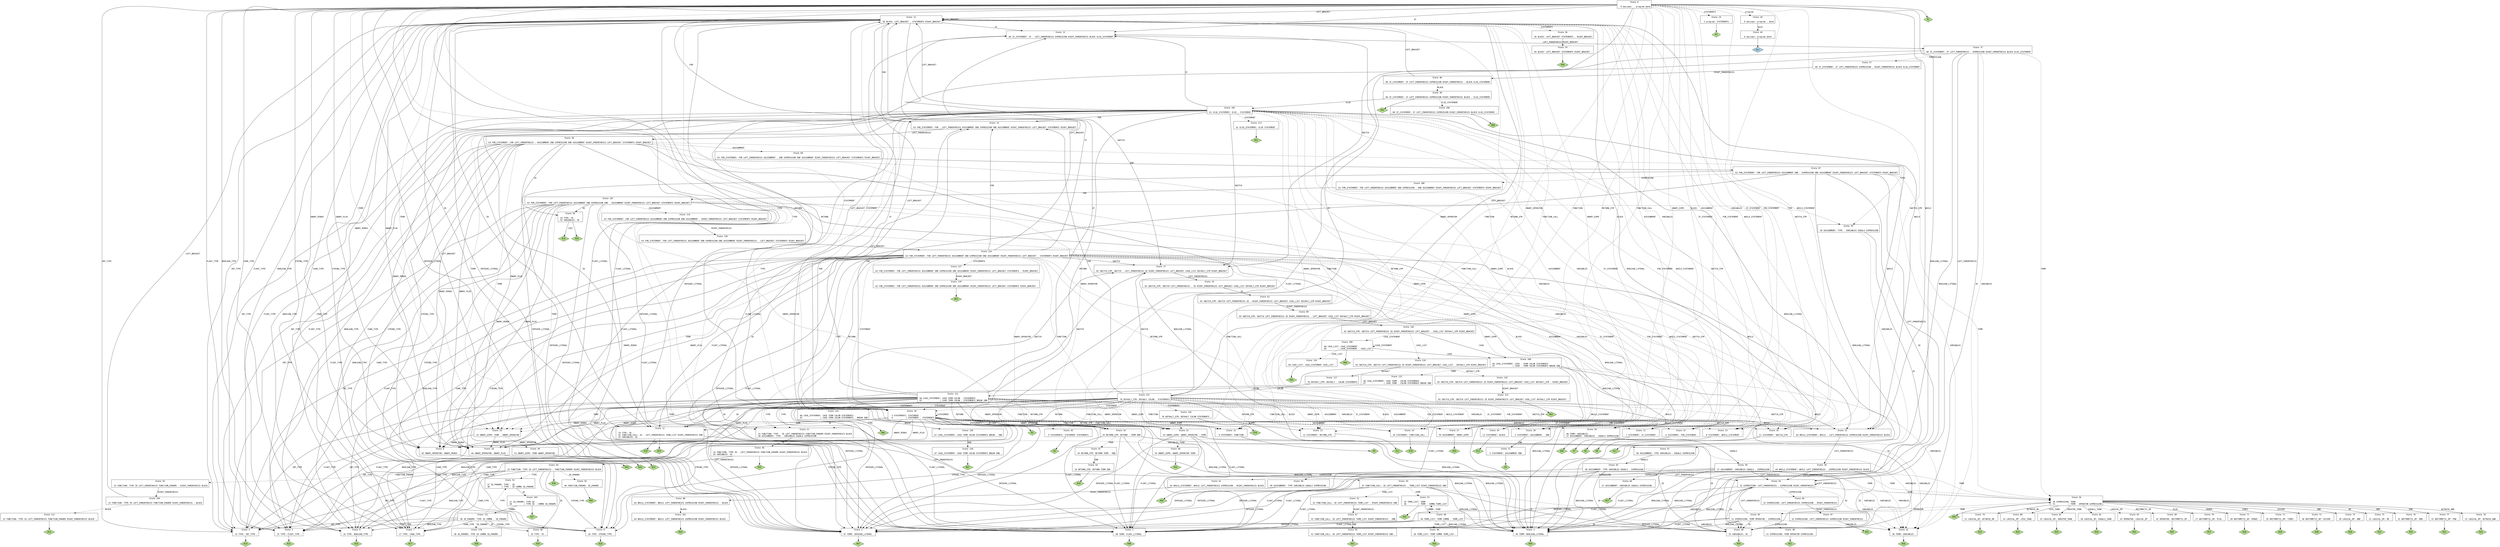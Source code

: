 // Generated by GNU Bison 3.3.2.
// Report bugs to <bug-bison@gnu.org>.
// Home page: <http://www.gnu.org/software/bison/>.

digraph "parser.y"
{
  node [fontname = courier, shape = box, colorscheme = paired6]
  edge [fontname = courier]

  0 [label="State 0\n\l  0 $accept: . program $end\l"]
  0 -> 1 [style=solid label="INTEGER_LITERAL"]
  0 -> 2 [style=solid label="FLOAT_LITERAL"]
  0 -> 3 [style=solid label="BOOLEAN_LITERAL"]
  0 -> 4 [style=solid label="INT_TYPE"]
  0 -> 5 [style=solid label="FLOAT_TYPE"]
  0 -> 6 [style=solid label="BOOLEAN_TYPE"]
  0 -> 7 [style=solid label="CHAR_TYPE"]
  0 -> 8 [style=solid label="STRING_TYPE"]
  0 -> 9 [style=solid label="UNARY_MINUS"]
  0 -> 10 [style=solid label="UNARY_PLUS"]
  0 -> 11 [style=solid label="ID"]
  0 -> 12 [style=solid label="LEFT_BRACKET"]
  0 -> 13 [style=solid label="IF"]
  0 -> 14 [style=solid label="FOR"]
  0 -> 15 [style=solid label="WHILE"]
  0 -> 16 [style=solid label="RETURN"]
  0 -> 17 [style=solid label="SWITCH"]
  0 -> 18 [style=dashed label="program"]
  0 -> 19 [style=dashed label="STATEMENTS"]
  0 -> 20 [style=dashed label="STATEMENT"]
  0 -> 21 [style=dashed label="TYPE"]
  0 -> 22 [style=dashed label="FUNCTION"]
  0 -> 23 [style=dashed label="RETURN_STM"]
  0 -> 24 [style=dashed label="FUNCTION_CALL"]
  0 -> 25 [style=dashed label="UNARY_OPERATOR"]
  0 -> 26 [style=dashed label="TERM"]
  0 -> 27 [style=dashed label="UNARY_EXPR"]
  0 -> 28 [style=dashed label="VARIABLES"]
  0 -> 29 [style=dashed label="BLOCK"]
  0 -> 30 [style=dashed label="ASSIGNMENT"]
  0 -> 31 [style=dashed label="IF_STATEMENT"]
  0 -> 32 [style=dashed label="FOR_STATEMENT"]
  0 -> 33 [style=dashed label="WHILE_STATEMENT"]
  0 -> 34 [style=dashed label="SWITCH_STM"]
  0 -> "0R1" [style=solid]
 "0R1" [label="R1", fillcolor=3, shape=diamond, style=filled]
  1 [label="State 1\n\l 47 TERM: INTEGER_LITERAL .\l"]
  1 -> "1R47" [style=solid]
 "1R47" [label="R47", fillcolor=3, shape=diamond, style=filled]
  2 [label="State 2\n\l 48 TERM: FLOAT_LITERAL .\l"]
  2 -> "2R48" [style=solid]
 "2R48" [label="R48", fillcolor=3, shape=diamond, style=filled]
  3 [label="State 3\n\l 49 TERM: BOOLEAN_LITERAL .\l"]
  3 -> "3R49" [style=solid]
 "3R49" [label="R49", fillcolor=3, shape=diamond, style=filled]
  4 [label="State 4\n\l 14 TYPE: INT_TYPE .\l"]
  4 -> "4R14" [style=solid]
 "4R14" [label="R14", fillcolor=3, shape=diamond, style=filled]
  5 [label="State 5\n\l 15 TYPE: FLOAT_TYPE .\l"]
  5 -> "5R15" [style=solid]
 "5R15" [label="R15", fillcolor=3, shape=diamond, style=filled]
  6 [label="State 6\n\l 16 TYPE: BOOLEAN_TYPE .\l"]
  6 -> "6R16" [style=solid]
 "6R16" [label="R16", fillcolor=3, shape=diamond, style=filled]
  7 [label="State 7\n\l 17 TYPE: CHAR_TYPE .\l"]
  7 -> "7R17" [style=solid]
 "7R17" [label="R17", fillcolor=3, shape=diamond, style=filled]
  8 [label="State 8\n\l 18 TYPE: STRING_TYPE .\l"]
  8 -> "8R18" [style=solid]
 "8R18" [label="R18", fillcolor=3, shape=diamond, style=filled]
  9 [label="State 9\n\l 45 UNARY_OPERATOR: UNARY_MINUS .\l"]
  9 -> "9R45" [style=solid]
 "9R45" [label="R45", fillcolor=3, shape=diamond, style=filled]
  10 [label="State 10\n\l 44 UNARY_OPERATOR: UNARY_PLUS .\l"]
  10 -> "10R44" [style=solid]
 "10R44" [label="R44", fillcolor=3, shape=diamond, style=filled]
  11 [label="State 11\n\l 19 TYPE: ID .\l 41 FUNCTION_CALL: ID . LEFT_PARENTHESIS TERM_LIST RIGHT_PARENTHESIS END\l 55 VARIABLES: ID .\l"]
  11 -> 35 [style=solid label="LEFT_PARENTHESIS"]
  11 -> "11R19" [label="[ID]", style=solid]
 "11R19" [label="R19", fillcolor=3, shape=diamond, style=filled]
  11 -> "11R55" [style=solid]
 "11R55" [label="R55", fillcolor=3, shape=diamond, style=filled]
  12 [label="State 12\n\l 56 BLOCK: LEFT_BRACKET . STATEMENTS RIGHT_BRACKET\l"]
  12 -> 1 [style=solid label="INTEGER_LITERAL"]
  12 -> 2 [style=solid label="FLOAT_LITERAL"]
  12 -> 3 [style=solid label="BOOLEAN_LITERAL"]
  12 -> 4 [style=solid label="INT_TYPE"]
  12 -> 5 [style=solid label="FLOAT_TYPE"]
  12 -> 6 [style=solid label="BOOLEAN_TYPE"]
  12 -> 7 [style=solid label="CHAR_TYPE"]
  12 -> 8 [style=solid label="STRING_TYPE"]
  12 -> 9 [style=solid label="UNARY_MINUS"]
  12 -> 10 [style=solid label="UNARY_PLUS"]
  12 -> 11 [style=solid label="ID"]
  12 -> 12 [style=solid label="LEFT_BRACKET"]
  12 -> 13 [style=solid label="IF"]
  12 -> 14 [style=solid label="FOR"]
  12 -> 15 [style=solid label="WHILE"]
  12 -> 16 [style=solid label="RETURN"]
  12 -> 17 [style=solid label="SWITCH"]
  12 -> 36 [style=dashed label="STATEMENTS"]
  12 -> 20 [style=dashed label="STATEMENT"]
  12 -> 21 [style=dashed label="TYPE"]
  12 -> 22 [style=dashed label="FUNCTION"]
  12 -> 23 [style=dashed label="RETURN_STM"]
  12 -> 24 [style=dashed label="FUNCTION_CALL"]
  12 -> 25 [style=dashed label="UNARY_OPERATOR"]
  12 -> 26 [style=dashed label="TERM"]
  12 -> 27 [style=dashed label="UNARY_EXPR"]
  12 -> 28 [style=dashed label="VARIABLES"]
  12 -> 29 [style=dashed label="BLOCK"]
  12 -> 30 [style=dashed label="ASSIGNMENT"]
  12 -> 31 [style=dashed label="IF_STATEMENT"]
  12 -> 32 [style=dashed label="FOR_STATEMENT"]
  12 -> 33 [style=dashed label="WHILE_STATEMENT"]
  12 -> 34 [style=dashed label="SWITCH_STM"]
  13 [label="State 13\n\l 60 IF_STATEMENT: IF . LEFT_PARENTHESIS EXPRESSION RIGHT_PARENTHESIS BLOCK ELSE_STATEMENT\l"]
  13 -> 37 [style=solid label="LEFT_PARENTHESIS"]
  14 [label="State 14\n\l 63 FOR_STATEMENT: FOR . LEFT_PARENTHESIS ASSIGNMENT END EXPRESSION END ASSIGNMENT RIGHT_PARENTHESIS LEFT_BRACKET STATEMENTS RIGHT_BRACKET\l"]
  14 -> 38 [style=solid label="LEFT_PARENTHESIS"]
  15 [label="State 15\n\l 64 WHILE_STATEMENT: WHILE . LEFT_PARENTHESIS EXPRESSION RIGHT_PARENTHESIS BLOCK\l"]
  15 -> 39 [style=solid label="LEFT_PARENTHESIS"]
  16 [label="State 16\n\l 34 RETURN_STM: RETURN . TERM END\l"]
  16 -> 1 [style=solid label="INTEGER_LITERAL"]
  16 -> 2 [style=solid label="FLOAT_LITERAL"]
  16 -> 3 [style=solid label="BOOLEAN_LITERAL"]
  16 -> 40 [style=solid label="ID"]
  16 -> 41 [style=dashed label="TERM"]
  16 -> 42 [style=dashed label="VARIABLES"]
  17 [label="State 17\n\l 65 SWITCH_STM: SWITCH . LEFT_PARENTHESIS ID RIGHT_PARENTHESIS LEFT_BRACKET CASE_LIST DEFAULT_STM RIGHT_BRACKET\l"]
  17 -> 43 [style=solid label="LEFT_PARENTHESIS"]
  18 [label="State 18\n\l  0 $accept: program . $end\l"]
  18 -> 44 [style=solid label="$end"]
  19 [label="State 19\n\l  2 program: STATEMENTS .\l"]
  19 -> "19R2" [style=solid]
 "19R2" [label="R2", fillcolor=3, shape=diamond, style=filled]
  20 [label="State 20\n\l  3 STATEMENTS: STATEMENT .\l  4           | STATEMENT . STATEMENTS\l"]
  20 -> 1 [style=solid label="INTEGER_LITERAL"]
  20 -> 2 [style=solid label="FLOAT_LITERAL"]
  20 -> 3 [style=solid label="BOOLEAN_LITERAL"]
  20 -> 4 [style=solid label="INT_TYPE"]
  20 -> 5 [style=solid label="FLOAT_TYPE"]
  20 -> 6 [style=solid label="BOOLEAN_TYPE"]
  20 -> 7 [style=solid label="CHAR_TYPE"]
  20 -> 8 [style=solid label="STRING_TYPE"]
  20 -> 9 [style=solid label="UNARY_MINUS"]
  20 -> 10 [style=solid label="UNARY_PLUS"]
  20 -> 11 [style=solid label="ID"]
  20 -> 12 [style=solid label="LEFT_BRACKET"]
  20 -> 13 [style=solid label="IF"]
  20 -> 14 [style=solid label="FOR"]
  20 -> 15 [style=solid label="WHILE"]
  20 -> 16 [style=solid label="RETURN"]
  20 -> 17 [style=solid label="SWITCH"]
  20 -> 45 [style=dashed label="STATEMENTS"]
  20 -> 20 [style=dashed label="STATEMENT"]
  20 -> 21 [style=dashed label="TYPE"]
  20 -> 22 [style=dashed label="FUNCTION"]
  20 -> 23 [style=dashed label="RETURN_STM"]
  20 -> 24 [style=dashed label="FUNCTION_CALL"]
  20 -> 25 [style=dashed label="UNARY_OPERATOR"]
  20 -> 26 [style=dashed label="TERM"]
  20 -> 27 [style=dashed label="UNARY_EXPR"]
  20 -> 28 [style=dashed label="VARIABLES"]
  20 -> 29 [style=dashed label="BLOCK"]
  20 -> 30 [style=dashed label="ASSIGNMENT"]
  20 -> 31 [style=dashed label="IF_STATEMENT"]
  20 -> 32 [style=dashed label="FOR_STATEMENT"]
  20 -> 33 [style=dashed label="WHILE_STATEMENT"]
  20 -> 34 [style=dashed label="SWITCH_STM"]
  20 -> "20R3" [style=solid]
 "20R3" [label="R3", fillcolor=3, shape=diamond, style=filled]
  21 [label="State 21\n\l 33 FUNCTION: TYPE . ID LEFT_PARENTHESIS FUNCTION_PARAMS RIGHT_PARENTHESIS BLOCK\l 58 ASSIGNMENT: TYPE . VARIABLES EQUALS EXPRESSION\l"]
  21 -> 46 [style=solid label="ID"]
  21 -> 47 [style=dashed label="VARIABLES"]
  22 [label="State 22\n\l  9 STATEMENT: FUNCTION .\l"]
  22 -> "22R9" [style=solid]
 "22R9" [label="R9", fillcolor=3, shape=diamond, style=filled]
  23 [label="State 23\n\l 12 STATEMENT: RETURN_STM .\l"]
  23 -> "23R12" [style=solid]
 "23R12" [label="R12", fillcolor=3, shape=diamond, style=filled]
  24 [label="State 24\n\l 10 STATEMENT: FUNCTION_CALL .\l"]
  24 -> "24R10" [style=solid]
 "24R10" [label="R10", fillcolor=3, shape=diamond, style=filled]
  25 [label="State 25\n\l 54 UNARY_EXPR: UNARY_OPERATOR . TERM\l"]
  25 -> 1 [style=solid label="INTEGER_LITERAL"]
  25 -> 2 [style=solid label="FLOAT_LITERAL"]
  25 -> 3 [style=solid label="BOOLEAN_LITERAL"]
  25 -> 40 [style=solid label="ID"]
  25 -> 48 [style=dashed label="TERM"]
  25 -> 42 [style=dashed label="VARIABLES"]
  26 [label="State 26\n\l 53 UNARY_EXPR: TERM . UNARY_OPERATOR\l"]
  26 -> 9 [style=solid label="UNARY_MINUS"]
  26 -> 10 [style=solid label="UNARY_PLUS"]
  26 -> 49 [style=dashed label="UNARY_OPERATOR"]
  27 [label="State 27\n\l 59 ASSIGNMENT: UNARY_EXPR .\l"]
  27 -> "27R59" [style=solid]
 "27R59" [label="R59", fillcolor=3, shape=diamond, style=filled]
  28 [label="State 28\n\l 46 TERM: VARIABLES .\l 57 ASSIGNMENT: VARIABLES . EQUALS EXPRESSION\l"]
  28 -> 50 [style=solid label="EQUALS"]
  28 -> "28R46" [style=solid]
 "28R46" [label="R46", fillcolor=3, shape=diamond, style=filled]
  29 [label="State 29\n\l 13 STATEMENT: BLOCK .\l"]
  29 -> "29R13" [style=solid]
 "29R13" [label="R13", fillcolor=3, shape=diamond, style=filled]
  30 [label="State 30\n\l  5 STATEMENT: ASSIGNMENT . END\l"]
  30 -> 51 [style=solid label="END"]
  31 [label="State 31\n\l  7 STATEMENT: IF_STATEMENT .\l"]
  31 -> "31R7" [style=solid]
 "31R7" [label="R7", fillcolor=3, shape=diamond, style=filled]
  32 [label="State 32\n\l  6 STATEMENT: FOR_STATEMENT .\l"]
  32 -> "32R6" [style=solid]
 "32R6" [label="R6", fillcolor=3, shape=diamond, style=filled]
  33 [label="State 33\n\l  8 STATEMENT: WHILE_STATEMENT .\l"]
  33 -> "33R8" [style=solid]
 "33R8" [label="R8", fillcolor=3, shape=diamond, style=filled]
  34 [label="State 34\n\l 11 STATEMENT: SWITCH_STM .\l"]
  34 -> "34R11" [style=solid]
 "34R11" [label="R11", fillcolor=3, shape=diamond, style=filled]
  35 [label="State 35\n\l 41 FUNCTION_CALL: ID LEFT_PARENTHESIS . TERM_LIST RIGHT_PARENTHESIS END\l"]
  35 -> 1 [style=solid label="INTEGER_LITERAL"]
  35 -> 2 [style=solid label="FLOAT_LITERAL"]
  35 -> 3 [style=solid label="BOOLEAN_LITERAL"]
  35 -> 40 [style=solid label="ID"]
  35 -> 52 [style=dashed label="TERM_LIST"]
  35 -> 53 [style=dashed label="TERM"]
  35 -> 42 [style=dashed label="VARIABLES"]
  36 [label="State 36\n\l 56 BLOCK: LEFT_BRACKET STATEMENTS . RIGHT_BRACKET\l"]
  36 -> 54 [style=solid label="RIGHT_BRACKET"]
  37 [label="State 37\n\l 60 IF_STATEMENT: IF LEFT_PARENTHESIS . EXPRESSION RIGHT_PARENTHESIS BLOCK ELSE_STATEMENT\l"]
  37 -> 1 [style=solid label="INTEGER_LITERAL"]
  37 -> 2 [style=solid label="FLOAT_LITERAL"]
  37 -> 3 [style=solid label="BOOLEAN_LITERAL"]
  37 -> 40 [style=solid label="ID"]
  37 -> 55 [style=solid label="LEFT_PARENTHESIS"]
  37 -> 56 [style=dashed label="TERM"]
  37 -> 57 [style=dashed label="EXPRESSION"]
  37 -> 42 [style=dashed label="VARIABLES"]
  38 [label="State 38\n\l 63 FOR_STATEMENT: FOR LEFT_PARENTHESIS . ASSIGNMENT END EXPRESSION END ASSIGNMENT RIGHT_PARENTHESIS LEFT_BRACKET STATEMENTS RIGHT_BRACKET\l"]
  38 -> 1 [style=solid label="INTEGER_LITERAL"]
  38 -> 2 [style=solid label="FLOAT_LITERAL"]
  38 -> 3 [style=solid label="BOOLEAN_LITERAL"]
  38 -> 4 [style=solid label="INT_TYPE"]
  38 -> 5 [style=solid label="FLOAT_TYPE"]
  38 -> 6 [style=solid label="BOOLEAN_TYPE"]
  38 -> 7 [style=solid label="CHAR_TYPE"]
  38 -> 8 [style=solid label="STRING_TYPE"]
  38 -> 9 [style=solid label="UNARY_MINUS"]
  38 -> 10 [style=solid label="UNARY_PLUS"]
  38 -> 58 [style=solid label="ID"]
  38 -> 59 [style=dashed label="TYPE"]
  38 -> 25 [style=dashed label="UNARY_OPERATOR"]
  38 -> 26 [style=dashed label="TERM"]
  38 -> 27 [style=dashed label="UNARY_EXPR"]
  38 -> 28 [style=dashed label="VARIABLES"]
  38 -> 60 [style=dashed label="ASSIGNMENT"]
  39 [label="State 39\n\l 64 WHILE_STATEMENT: WHILE LEFT_PARENTHESIS . EXPRESSION RIGHT_PARENTHESIS BLOCK\l"]
  39 -> 1 [style=solid label="INTEGER_LITERAL"]
  39 -> 2 [style=solid label="FLOAT_LITERAL"]
  39 -> 3 [style=solid label="BOOLEAN_LITERAL"]
  39 -> 40 [style=solid label="ID"]
  39 -> 55 [style=solid label="LEFT_PARENTHESIS"]
  39 -> 56 [style=dashed label="TERM"]
  39 -> 61 [style=dashed label="EXPRESSION"]
  39 -> 42 [style=dashed label="VARIABLES"]
  40 [label="State 40\n\l 55 VARIABLES: ID .\l"]
  40 -> "40R55" [style=solid]
 "40R55" [label="R55", fillcolor=3, shape=diamond, style=filled]
  41 [label="State 41\n\l 34 RETURN_STM: RETURN TERM . END\l"]
  41 -> 62 [style=solid label="END"]
  42 [label="State 42\n\l 46 TERM: VARIABLES .\l"]
  42 -> "42R46" [style=solid]
 "42R46" [label="R46", fillcolor=3, shape=diamond, style=filled]
  43 [label="State 43\n\l 65 SWITCH_STM: SWITCH LEFT_PARENTHESIS . ID RIGHT_PARENTHESIS LEFT_BRACKET CASE_LIST DEFAULT_STM RIGHT_BRACKET\l"]
  43 -> 63 [style=solid label="ID"]
  44 [label="State 44\n\l  0 $accept: program $end .\l"]
  44 -> "44R0" [style=solid]
 "44R0" [label="Acc", fillcolor=1, shape=diamond, style=filled]
  45 [label="State 45\n\l  4 STATEMENTS: STATEMENT STATEMENTS .\l"]
  45 -> "45R4" [style=solid]
 "45R4" [label="R4", fillcolor=3, shape=diamond, style=filled]
  46 [label="State 46\n\l 33 FUNCTION: TYPE ID . LEFT_PARENTHESIS FUNCTION_PARAMS RIGHT_PARENTHESIS BLOCK\l 55 VARIABLES: ID .\l"]
  46 -> 64 [style=solid label="LEFT_PARENTHESIS"]
  46 -> "46R55" [style=solid]
 "46R55" [label="R55", fillcolor=3, shape=diamond, style=filled]
  47 [label="State 47\n\l 58 ASSIGNMENT: TYPE VARIABLES . EQUALS EXPRESSION\l"]
  47 -> 65 [style=solid label="EQUALS"]
  48 [label="State 48\n\l 54 UNARY_EXPR: UNARY_OPERATOR TERM .\l"]
  48 -> "48R54" [style=solid]
 "48R54" [label="R54", fillcolor=3, shape=diamond, style=filled]
  49 [label="State 49\n\l 53 UNARY_EXPR: TERM UNARY_OPERATOR .\l"]
  49 -> "49R53" [style=solid]
 "49R53" [label="R53", fillcolor=3, shape=diamond, style=filled]
  50 [label="State 50\n\l 57 ASSIGNMENT: VARIABLES EQUALS . EXPRESSION\l"]
  50 -> 1 [style=solid label="INTEGER_LITERAL"]
  50 -> 2 [style=solid label="FLOAT_LITERAL"]
  50 -> 3 [style=solid label="BOOLEAN_LITERAL"]
  50 -> 40 [style=solid label="ID"]
  50 -> 55 [style=solid label="LEFT_PARENTHESIS"]
  50 -> 56 [style=dashed label="TERM"]
  50 -> 66 [style=dashed label="EXPRESSION"]
  50 -> 42 [style=dashed label="VARIABLES"]
  51 [label="State 51\n\l  5 STATEMENT: ASSIGNMENT END .\l"]
  51 -> "51R5" [style=solid]
 "51R5" [label="R5", fillcolor=3, shape=diamond, style=filled]
  52 [label="State 52\n\l 41 FUNCTION_CALL: ID LEFT_PARENTHESIS TERM_LIST . RIGHT_PARENTHESIS END\l"]
  52 -> 67 [style=solid label="RIGHT_PARENTHESIS"]
  53 [label="State 53\n\l 35 TERM_LIST: TERM .\l 36          | TERM . COMMA TERM_LIST\l"]
  53 -> 68 [style=solid label="COMMA"]
  53 -> "53R35" [style=solid]
 "53R35" [label="R35", fillcolor=3, shape=diamond, style=filled]
  54 [label="State 54\n\l 56 BLOCK: LEFT_BRACKET STATEMENTS RIGHT_BRACKET .\l"]
  54 -> "54R56" [style=solid]
 "54R56" [label="R56", fillcolor=3, shape=diamond, style=filled]
  55 [label="State 55\n\l 52 EXPRESSION: LEFT_PARENTHESIS . EXPRESSION RIGHT_PARENTHESIS\l"]
  55 -> 1 [style=solid label="INTEGER_LITERAL"]
  55 -> 2 [style=solid label="FLOAT_LITERAL"]
  55 -> 3 [style=solid label="BOOLEAN_LITERAL"]
  55 -> 40 [style=solid label="ID"]
  55 -> 55 [style=solid label="LEFT_PARENTHESIS"]
  55 -> 56 [style=dashed label="TERM"]
  55 -> 69 [style=dashed label="EXPRESSION"]
  55 -> 42 [style=dashed label="VARIABLES"]
  56 [label="State 56\n\l 50 EXPRESSION: TERM .\l 51           | TERM . OPERATOR EXPRESSION\l"]
  56 -> 70 [style=solid label="PLUS"]
  56 -> 71 [style=solid label="MINUS"]
  56 -> 72 [style=solid label="TIMES"]
  56 -> 73 [style=solid label="DIVIDE"]
  56 -> 74 [style=solid label="AND"]
  56 -> 75 [style=solid label="OR"]
  56 -> 76 [style=solid label="MOD"]
  56 -> 77 [style=solid label="POW"]
  56 -> 78 [style=solid label="BITWISE_AND"]
  56 -> 79 [style=solid label="BITWISE_OR"]
  56 -> 80 [style=solid label="LESS_THAN"]
  56 -> 81 [style=solid label="GREATER_THAN"]
  56 -> 82 [style=solid label="EQUALS_THAN"]
  56 -> 83 [style=dashed label="LOGICAL_OP"]
  56 -> 84 [style=dashed label="ARITHMETIC_OP"]
  56 -> 85 [style=dashed label="OPERATOR"]
  56 -> "56R50" [style=solid]
 "56R50" [label="R50", fillcolor=3, shape=diamond, style=filled]
  57 [label="State 57\n\l 60 IF_STATEMENT: IF LEFT_PARENTHESIS EXPRESSION . RIGHT_PARENTHESIS BLOCK ELSE_STATEMENT\l"]
  57 -> 86 [style=solid label="RIGHT_PARENTHESIS"]
  58 [label="State 58\n\l 19 TYPE: ID .\l 55 VARIABLES: ID .\l"]
  58 -> "58R19" [label="[ID]", style=solid]
 "58R19" [label="R19", fillcolor=3, shape=diamond, style=filled]
  58 -> "58R55" [style=solid]
 "58R55" [label="R55", fillcolor=3, shape=diamond, style=filled]
  59 [label="State 59\n\l 58 ASSIGNMENT: TYPE . VARIABLES EQUALS EXPRESSION\l"]
  59 -> 40 [style=solid label="ID"]
  59 -> 47 [style=dashed label="VARIABLES"]
  60 [label="State 60\n\l 63 FOR_STATEMENT: FOR LEFT_PARENTHESIS ASSIGNMENT . END EXPRESSION END ASSIGNMENT RIGHT_PARENTHESIS LEFT_BRACKET STATEMENTS RIGHT_BRACKET\l"]
  60 -> 87 [style=solid label="END"]
  61 [label="State 61\n\l 64 WHILE_STATEMENT: WHILE LEFT_PARENTHESIS EXPRESSION . RIGHT_PARENTHESIS BLOCK\l"]
  61 -> 88 [style=solid label="RIGHT_PARENTHESIS"]
  62 [label="State 62\n\l 34 RETURN_STM: RETURN TERM END .\l"]
  62 -> "62R34" [style=solid]
 "62R34" [label="R34", fillcolor=3, shape=diamond, style=filled]
  63 [label="State 63\n\l 65 SWITCH_STM: SWITCH LEFT_PARENTHESIS ID . RIGHT_PARENTHESIS LEFT_BRACKET CASE_LIST DEFAULT_STM RIGHT_BRACKET\l"]
  63 -> 89 [style=solid label="RIGHT_PARENTHESIS"]
  64 [label="State 64\n\l 33 FUNCTION: TYPE ID LEFT_PARENTHESIS . FUNCTION_PARAMS RIGHT_PARENTHESIS BLOCK\l"]
  64 -> 4 [style=solid label="INT_TYPE"]
  64 -> 5 [style=solid label="FLOAT_TYPE"]
  64 -> 6 [style=solid label="BOOLEAN_TYPE"]
  64 -> 7 [style=solid label="CHAR_TYPE"]
  64 -> 8 [style=solid label="STRING_TYPE"]
  64 -> 90 [style=solid label="ID"]
  64 -> 91 [style=dashed label="TYPE"]
  64 -> 92 [style=dashed label="ID_PARAMS"]
  64 -> 93 [style=dashed label="FUNCTION_PARAMS"]
  64 -> "64R39" [style=solid]
 "64R39" [label="R39", fillcolor=3, shape=diamond, style=filled]
  65 [label="State 65\n\l 58 ASSIGNMENT: TYPE VARIABLES EQUALS . EXPRESSION\l"]
  65 -> 1 [style=solid label="INTEGER_LITERAL"]
  65 -> 2 [style=solid label="FLOAT_LITERAL"]
  65 -> 3 [style=solid label="BOOLEAN_LITERAL"]
  65 -> 40 [style=solid label="ID"]
  65 -> 55 [style=solid label="LEFT_PARENTHESIS"]
  65 -> 56 [style=dashed label="TERM"]
  65 -> 94 [style=dashed label="EXPRESSION"]
  65 -> 42 [style=dashed label="VARIABLES"]
  66 [label="State 66\n\l 57 ASSIGNMENT: VARIABLES EQUALS EXPRESSION .\l"]
  66 -> "66R57" [style=solid]
 "66R57" [label="R57", fillcolor=3, shape=diamond, style=filled]
  67 [label="State 67\n\l 41 FUNCTION_CALL: ID LEFT_PARENTHESIS TERM_LIST RIGHT_PARENTHESIS . END\l"]
  67 -> 95 [style=solid label="END"]
  68 [label="State 68\n\l 36 TERM_LIST: TERM COMMA . TERM_LIST\l"]
  68 -> 1 [style=solid label="INTEGER_LITERAL"]
  68 -> 2 [style=solid label="FLOAT_LITERAL"]
  68 -> 3 [style=solid label="BOOLEAN_LITERAL"]
  68 -> 40 [style=solid label="ID"]
  68 -> 96 [style=dashed label="TERM_LIST"]
  68 -> 53 [style=dashed label="TERM"]
  68 -> 42 [style=dashed label="VARIABLES"]
  69 [label="State 69\n\l 52 EXPRESSION: LEFT_PARENTHESIS EXPRESSION . RIGHT_PARENTHESIS\l"]
  69 -> 97 [style=solid label="RIGHT_PARENTHESIS"]
  70 [label="State 70\n\l 27 ARITHMETIC_OP: PLUS .\l"]
  70 -> "70R27" [style=solid]
 "70R27" [label="R27", fillcolor=3, shape=diamond, style=filled]
  71 [label="State 71\n\l 28 ARITHMETIC_OP: MINUS .\l"]
  71 -> "71R28" [style=solid]
 "71R28" [label="R28", fillcolor=3, shape=diamond, style=filled]
  72 [label="State 72\n\l 29 ARITHMETIC_OP: TIMES .\l"]
  72 -> "72R29" [style=solid]
 "72R29" [label="R29", fillcolor=3, shape=diamond, style=filled]
  73 [label="State 73\n\l 30 ARITHMETIC_OP: DIVIDE .\l"]
  73 -> "73R30" [style=solid]
 "73R30" [label="R30", fillcolor=3, shape=diamond, style=filled]
  74 [label="State 74\n\l 20 LOGICAL_OP: AND .\l"]
  74 -> "74R20" [style=solid]
 "74R20" [label="R20", fillcolor=3, shape=diamond, style=filled]
  75 [label="State 75\n\l 21 LOGICAL_OP: OR .\l"]
  75 -> "75R21" [style=solid]
 "75R21" [label="R21", fillcolor=3, shape=diamond, style=filled]
  76 [label="State 76\n\l 32 ARITHMETIC_OP: MOD .\l"]
  76 -> "76R32" [style=solid]
 "76R32" [label="R32", fillcolor=3, shape=diamond, style=filled]
  77 [label="State 77\n\l 31 ARITHMETIC_OP: POW .\l"]
  77 -> "77R31" [style=solid]
 "77R31" [label="R31", fillcolor=3, shape=diamond, style=filled]
  78 [label="State 78\n\l 22 LOGICAL_OP: BITWISE_AND .\l"]
  78 -> "78R22" [style=solid]
 "78R22" [label="R22", fillcolor=3, shape=diamond, style=filled]
  79 [label="State 79\n\l 23 LOGICAL_OP: BITWISE_OR .\l"]
  79 -> "79R23" [style=solid]
 "79R23" [label="R23", fillcolor=3, shape=diamond, style=filled]
  80 [label="State 80\n\l 24 LOGICAL_OP: LESS_THAN .\l"]
  80 -> "80R24" [style=solid]
 "80R24" [label="R24", fillcolor=3, shape=diamond, style=filled]
  81 [label="State 81\n\l 25 LOGICAL_OP: GREATER_THAN .\l"]
  81 -> "81R25" [style=solid]
 "81R25" [label="R25", fillcolor=3, shape=diamond, style=filled]
  82 [label="State 82\n\l 26 LOGICAL_OP: EQUALS_THAN .\l"]
  82 -> "82R26" [style=solid]
 "82R26" [label="R26", fillcolor=3, shape=diamond, style=filled]
  83 [label="State 83\n\l 43 OPERATOR: LOGICAL_OP .\l"]
  83 -> "83R43" [style=solid]
 "83R43" [label="R43", fillcolor=3, shape=diamond, style=filled]
  84 [label="State 84\n\l 42 OPERATOR: ARITHMETIC_OP .\l"]
  84 -> "84R42" [style=solid]
 "84R42" [label="R42", fillcolor=3, shape=diamond, style=filled]
  85 [label="State 85\n\l 51 EXPRESSION: TERM OPERATOR . EXPRESSION\l"]
  85 -> 1 [style=solid label="INTEGER_LITERAL"]
  85 -> 2 [style=solid label="FLOAT_LITERAL"]
  85 -> 3 [style=solid label="BOOLEAN_LITERAL"]
  85 -> 40 [style=solid label="ID"]
  85 -> 55 [style=solid label="LEFT_PARENTHESIS"]
  85 -> 56 [style=dashed label="TERM"]
  85 -> 98 [style=dashed label="EXPRESSION"]
  85 -> 42 [style=dashed label="VARIABLES"]
  86 [label="State 86\n\l 60 IF_STATEMENT: IF LEFT_PARENTHESIS EXPRESSION RIGHT_PARENTHESIS . BLOCK ELSE_STATEMENT\l"]
  86 -> 12 [style=solid label="LEFT_BRACKET"]
  86 -> 99 [style=dashed label="BLOCK"]
  87 [label="State 87\n\l 63 FOR_STATEMENT: FOR LEFT_PARENTHESIS ASSIGNMENT END . EXPRESSION END ASSIGNMENT RIGHT_PARENTHESIS LEFT_BRACKET STATEMENTS RIGHT_BRACKET\l"]
  87 -> 1 [style=solid label="INTEGER_LITERAL"]
  87 -> 2 [style=solid label="FLOAT_LITERAL"]
  87 -> 3 [style=solid label="BOOLEAN_LITERAL"]
  87 -> 40 [style=solid label="ID"]
  87 -> 55 [style=solid label="LEFT_PARENTHESIS"]
  87 -> 56 [style=dashed label="TERM"]
  87 -> 100 [style=dashed label="EXPRESSION"]
  87 -> 42 [style=dashed label="VARIABLES"]
  88 [label="State 88\n\l 64 WHILE_STATEMENT: WHILE LEFT_PARENTHESIS EXPRESSION RIGHT_PARENTHESIS . BLOCK\l"]
  88 -> 12 [style=solid label="LEFT_BRACKET"]
  88 -> 101 [style=dashed label="BLOCK"]
  89 [label="State 89\n\l 65 SWITCH_STM: SWITCH LEFT_PARENTHESIS ID RIGHT_PARENTHESIS . LEFT_BRACKET CASE_LIST DEFAULT_STM RIGHT_BRACKET\l"]
  89 -> 102 [style=solid label="LEFT_BRACKET"]
  90 [label="State 90\n\l 19 TYPE: ID .\l"]
  90 -> "90R19" [style=solid]
 "90R19" [label="R19", fillcolor=3, shape=diamond, style=filled]
  91 [label="State 91\n\l 37 ID_PARAMS: TYPE . ID\l 38          | TYPE . ID COMMA ID_PARAMS\l"]
  91 -> 103 [style=solid label="ID"]
  92 [label="State 92\n\l 40 FUNCTION_PARAMS: ID_PARAMS .\l"]
  92 -> "92R40" [style=solid]
 "92R40" [label="R40", fillcolor=3, shape=diamond, style=filled]
  93 [label="State 93\n\l 33 FUNCTION: TYPE ID LEFT_PARENTHESIS FUNCTION_PARAMS . RIGHT_PARENTHESIS BLOCK\l"]
  93 -> 104 [style=solid label="RIGHT_PARENTHESIS"]
  94 [label="State 94\n\l 58 ASSIGNMENT: TYPE VARIABLES EQUALS EXPRESSION .\l"]
  94 -> "94R58" [style=solid]
 "94R58" [label="R58", fillcolor=3, shape=diamond, style=filled]
  95 [label="State 95\n\l 41 FUNCTION_CALL: ID LEFT_PARENTHESIS TERM_LIST RIGHT_PARENTHESIS END .\l"]
  95 -> "95R41" [style=solid]
 "95R41" [label="R41", fillcolor=3, shape=diamond, style=filled]
  96 [label="State 96\n\l 36 TERM_LIST: TERM COMMA TERM_LIST .\l"]
  96 -> "96R36" [style=solid]
 "96R36" [label="R36", fillcolor=3, shape=diamond, style=filled]
  97 [label="State 97\n\l 52 EXPRESSION: LEFT_PARENTHESIS EXPRESSION RIGHT_PARENTHESIS .\l"]
  97 -> "97R52" [style=solid]
 "97R52" [label="R52", fillcolor=3, shape=diamond, style=filled]
  98 [label="State 98\n\l 51 EXPRESSION: TERM OPERATOR EXPRESSION .\l"]
  98 -> "98R51" [style=solid]
 "98R51" [label="R51", fillcolor=3, shape=diamond, style=filled]
  99 [label="State 99\n\l 60 IF_STATEMENT: IF LEFT_PARENTHESIS EXPRESSION RIGHT_PARENTHESIS BLOCK . ELSE_STATEMENT\l"]
  99 -> 105 [style=solid label="ELSE"]
  99 -> 106 [style=dashed label="ELSE_STATEMENT"]
  99 -> "99R62" [style=solid]
 "99R62" [label="R62", fillcolor=3, shape=diamond, style=filled]
  100 [label="State 100\n\l 63 FOR_STATEMENT: FOR LEFT_PARENTHESIS ASSIGNMENT END EXPRESSION . END ASSIGNMENT RIGHT_PARENTHESIS LEFT_BRACKET STATEMENTS RIGHT_BRACKET\l"]
  100 -> 107 [style=solid label="END"]
  101 [label="State 101\n\l 64 WHILE_STATEMENT: WHILE LEFT_PARENTHESIS EXPRESSION RIGHT_PARENTHESIS BLOCK .\l"]
  101 -> "101R64" [style=solid]
 "101R64" [label="R64", fillcolor=3, shape=diamond, style=filled]
  102 [label="State 102\n\l 65 SWITCH_STM: SWITCH LEFT_PARENTHESIS ID RIGHT_PARENTHESIS LEFT_BRACKET . CASE_LIST DEFAULT_STM RIGHT_BRACKET\l"]
  102 -> 108 [style=solid label="CASE"]
  102 -> 109 [style=dashed label="CASE_STATEMENT"]
  102 -> 110 [style=dashed label="CASE_LIST"]
  103 [label="State 103\n\l 37 ID_PARAMS: TYPE ID .\l 38          | TYPE ID . COMMA ID_PARAMS\l"]
  103 -> 111 [style=solid label="COMMA"]
  103 -> "103R37" [style=solid]
 "103R37" [label="R37", fillcolor=3, shape=diamond, style=filled]
  104 [label="State 104\n\l 33 FUNCTION: TYPE ID LEFT_PARENTHESIS FUNCTION_PARAMS RIGHT_PARENTHESIS . BLOCK\l"]
  104 -> 12 [style=solid label="LEFT_BRACKET"]
  104 -> 112 [style=dashed label="BLOCK"]
  105 [label="State 105\n\l 61 ELSE_STATEMENT: ELSE . STATEMENT\l"]
  105 -> 1 [style=solid label="INTEGER_LITERAL"]
  105 -> 2 [style=solid label="FLOAT_LITERAL"]
  105 -> 3 [style=solid label="BOOLEAN_LITERAL"]
  105 -> 4 [style=solid label="INT_TYPE"]
  105 -> 5 [style=solid label="FLOAT_TYPE"]
  105 -> 6 [style=solid label="BOOLEAN_TYPE"]
  105 -> 7 [style=solid label="CHAR_TYPE"]
  105 -> 8 [style=solid label="STRING_TYPE"]
  105 -> 9 [style=solid label="UNARY_MINUS"]
  105 -> 10 [style=solid label="UNARY_PLUS"]
  105 -> 11 [style=solid label="ID"]
  105 -> 12 [style=solid label="LEFT_BRACKET"]
  105 -> 13 [style=solid label="IF"]
  105 -> 14 [style=solid label="FOR"]
  105 -> 15 [style=solid label="WHILE"]
  105 -> 16 [style=solid label="RETURN"]
  105 -> 17 [style=solid label="SWITCH"]
  105 -> 113 [style=dashed label="STATEMENT"]
  105 -> 21 [style=dashed label="TYPE"]
  105 -> 22 [style=dashed label="FUNCTION"]
  105 -> 23 [style=dashed label="RETURN_STM"]
  105 -> 24 [style=dashed label="FUNCTION_CALL"]
  105 -> 25 [style=dashed label="UNARY_OPERATOR"]
  105 -> 26 [style=dashed label="TERM"]
  105 -> 27 [style=dashed label="UNARY_EXPR"]
  105 -> 28 [style=dashed label="VARIABLES"]
  105 -> 29 [style=dashed label="BLOCK"]
  105 -> 30 [style=dashed label="ASSIGNMENT"]
  105 -> 31 [style=dashed label="IF_STATEMENT"]
  105 -> 32 [style=dashed label="FOR_STATEMENT"]
  105 -> 33 [style=dashed label="WHILE_STATEMENT"]
  105 -> 34 [style=dashed label="SWITCH_STM"]
  106 [label="State 106\n\l 60 IF_STATEMENT: IF LEFT_PARENTHESIS EXPRESSION RIGHT_PARENTHESIS BLOCK ELSE_STATEMENT .\l"]
  106 -> "106R60" [style=solid]
 "106R60" [label="R60", fillcolor=3, shape=diamond, style=filled]
  107 [label="State 107\n\l 63 FOR_STATEMENT: FOR LEFT_PARENTHESIS ASSIGNMENT END EXPRESSION END . ASSIGNMENT RIGHT_PARENTHESIS LEFT_BRACKET STATEMENTS RIGHT_BRACKET\l"]
  107 -> 1 [style=solid label="INTEGER_LITERAL"]
  107 -> 2 [style=solid label="FLOAT_LITERAL"]
  107 -> 3 [style=solid label="BOOLEAN_LITERAL"]
  107 -> 4 [style=solid label="INT_TYPE"]
  107 -> 5 [style=solid label="FLOAT_TYPE"]
  107 -> 6 [style=solid label="BOOLEAN_TYPE"]
  107 -> 7 [style=solid label="CHAR_TYPE"]
  107 -> 8 [style=solid label="STRING_TYPE"]
  107 -> 9 [style=solid label="UNARY_MINUS"]
  107 -> 10 [style=solid label="UNARY_PLUS"]
  107 -> 58 [style=solid label="ID"]
  107 -> 59 [style=dashed label="TYPE"]
  107 -> 25 [style=dashed label="UNARY_OPERATOR"]
  107 -> 26 [style=dashed label="TERM"]
  107 -> 27 [style=dashed label="UNARY_EXPR"]
  107 -> 28 [style=dashed label="VARIABLES"]
  107 -> 114 [style=dashed label="ASSIGNMENT"]
  108 [label="State 108\n\l 66 CASE_STATEMENT: CASE . TERM COLON STATEMENTS\l 67               | CASE . TERM COLON STATEMENTS BREAK END\l"]
  108 -> 1 [style=solid label="INTEGER_LITERAL"]
  108 -> 2 [style=solid label="FLOAT_LITERAL"]
  108 -> 3 [style=solid label="BOOLEAN_LITERAL"]
  108 -> 40 [style=solid label="ID"]
  108 -> 115 [style=dashed label="TERM"]
  108 -> 42 [style=dashed label="VARIABLES"]
  109 [label="State 109\n\l 68 CASE_LIST: CASE_STATEMENT .\l 69          | CASE_STATEMENT . CASE_LIST\l"]
  109 -> 108 [style=solid label="CASE"]
  109 -> 109 [style=dashed label="CASE_STATEMENT"]
  109 -> 116 [style=dashed label="CASE_LIST"]
  109 -> "109R68" [style=solid]
 "109R68" [label="R68", fillcolor=3, shape=diamond, style=filled]
  110 [label="State 110\n\l 65 SWITCH_STM: SWITCH LEFT_PARENTHESIS ID RIGHT_PARENTHESIS LEFT_BRACKET CASE_LIST . DEFAULT_STM RIGHT_BRACKET\l"]
  110 -> 117 [style=solid label="DEFAULT"]
  110 -> 118 [style=dashed label="DEFAULT_STM"]
  111 [label="State 111\n\l 38 ID_PARAMS: TYPE ID COMMA . ID_PARAMS\l"]
  111 -> 4 [style=solid label="INT_TYPE"]
  111 -> 5 [style=solid label="FLOAT_TYPE"]
  111 -> 6 [style=solid label="BOOLEAN_TYPE"]
  111 -> 7 [style=solid label="CHAR_TYPE"]
  111 -> 8 [style=solid label="STRING_TYPE"]
  111 -> 90 [style=solid label="ID"]
  111 -> 91 [style=dashed label="TYPE"]
  111 -> 119 [style=dashed label="ID_PARAMS"]
  112 [label="State 112\n\l 33 FUNCTION: TYPE ID LEFT_PARENTHESIS FUNCTION_PARAMS RIGHT_PARENTHESIS BLOCK .\l"]
  112 -> "112R33" [style=solid]
 "112R33" [label="R33", fillcolor=3, shape=diamond, style=filled]
  113 [label="State 113\n\l 61 ELSE_STATEMENT: ELSE STATEMENT .\l"]
  113 -> "113R61" [style=solid]
 "113R61" [label="R61", fillcolor=3, shape=diamond, style=filled]
  114 [label="State 114\n\l 63 FOR_STATEMENT: FOR LEFT_PARENTHESIS ASSIGNMENT END EXPRESSION END ASSIGNMENT . RIGHT_PARENTHESIS LEFT_BRACKET STATEMENTS RIGHT_BRACKET\l"]
  114 -> 120 [style=solid label="RIGHT_PARENTHESIS"]
  115 [label="State 115\n\l 66 CASE_STATEMENT: CASE TERM . COLON STATEMENTS\l 67               | CASE TERM . COLON STATEMENTS BREAK END\l"]
  115 -> 121 [style=solid label="COLON"]
  116 [label="State 116\n\l 69 CASE_LIST: CASE_STATEMENT CASE_LIST .\l"]
  116 -> "116R69" [style=solid]
 "116R69" [label="R69", fillcolor=3, shape=diamond, style=filled]
  117 [label="State 117\n\l 70 DEFAULT_STM: DEFAULT . COLON STATEMENTS\l"]
  117 -> 122 [style=solid label="COLON"]
  118 [label="State 118\n\l 65 SWITCH_STM: SWITCH LEFT_PARENTHESIS ID RIGHT_PARENTHESIS LEFT_BRACKET CASE_LIST DEFAULT_STM . RIGHT_BRACKET\l"]
  118 -> 123 [style=solid label="RIGHT_BRACKET"]
  119 [label="State 119\n\l 38 ID_PARAMS: TYPE ID COMMA ID_PARAMS .\l"]
  119 -> "119R38" [style=solid]
 "119R38" [label="R38", fillcolor=3, shape=diamond, style=filled]
  120 [label="State 120\n\l 63 FOR_STATEMENT: FOR LEFT_PARENTHESIS ASSIGNMENT END EXPRESSION END ASSIGNMENT RIGHT_PARENTHESIS . LEFT_BRACKET STATEMENTS RIGHT_BRACKET\l"]
  120 -> 124 [style=solid label="LEFT_BRACKET"]
  121 [label="State 121\n\l 66 CASE_STATEMENT: CASE TERM COLON . STATEMENTS\l 67               | CASE TERM COLON . STATEMENTS BREAK END\l"]
  121 -> 1 [style=solid label="INTEGER_LITERAL"]
  121 -> 2 [style=solid label="FLOAT_LITERAL"]
  121 -> 3 [style=solid label="BOOLEAN_LITERAL"]
  121 -> 4 [style=solid label="INT_TYPE"]
  121 -> 5 [style=solid label="FLOAT_TYPE"]
  121 -> 6 [style=solid label="BOOLEAN_TYPE"]
  121 -> 7 [style=solid label="CHAR_TYPE"]
  121 -> 8 [style=solid label="STRING_TYPE"]
  121 -> 9 [style=solid label="UNARY_MINUS"]
  121 -> 10 [style=solid label="UNARY_PLUS"]
  121 -> 11 [style=solid label="ID"]
  121 -> 12 [style=solid label="LEFT_BRACKET"]
  121 -> 13 [style=solid label="IF"]
  121 -> 14 [style=solid label="FOR"]
  121 -> 15 [style=solid label="WHILE"]
  121 -> 16 [style=solid label="RETURN"]
  121 -> 17 [style=solid label="SWITCH"]
  121 -> 125 [style=dashed label="STATEMENTS"]
  121 -> 20 [style=dashed label="STATEMENT"]
  121 -> 21 [style=dashed label="TYPE"]
  121 -> 22 [style=dashed label="FUNCTION"]
  121 -> 23 [style=dashed label="RETURN_STM"]
  121 -> 24 [style=dashed label="FUNCTION_CALL"]
  121 -> 25 [style=dashed label="UNARY_OPERATOR"]
  121 -> 26 [style=dashed label="TERM"]
  121 -> 27 [style=dashed label="UNARY_EXPR"]
  121 -> 28 [style=dashed label="VARIABLES"]
  121 -> 29 [style=dashed label="BLOCK"]
  121 -> 30 [style=dashed label="ASSIGNMENT"]
  121 -> 31 [style=dashed label="IF_STATEMENT"]
  121 -> 32 [style=dashed label="FOR_STATEMENT"]
  121 -> 33 [style=dashed label="WHILE_STATEMENT"]
  121 -> 34 [style=dashed label="SWITCH_STM"]
  122 [label="State 122\n\l 70 DEFAULT_STM: DEFAULT COLON . STATEMENTS\l"]
  122 -> 1 [style=solid label="INTEGER_LITERAL"]
  122 -> 2 [style=solid label="FLOAT_LITERAL"]
  122 -> 3 [style=solid label="BOOLEAN_LITERAL"]
  122 -> 4 [style=solid label="INT_TYPE"]
  122 -> 5 [style=solid label="FLOAT_TYPE"]
  122 -> 6 [style=solid label="BOOLEAN_TYPE"]
  122 -> 7 [style=solid label="CHAR_TYPE"]
  122 -> 8 [style=solid label="STRING_TYPE"]
  122 -> 9 [style=solid label="UNARY_MINUS"]
  122 -> 10 [style=solid label="UNARY_PLUS"]
  122 -> 11 [style=solid label="ID"]
  122 -> 12 [style=solid label="LEFT_BRACKET"]
  122 -> 13 [style=solid label="IF"]
  122 -> 14 [style=solid label="FOR"]
  122 -> 15 [style=solid label="WHILE"]
  122 -> 16 [style=solid label="RETURN"]
  122 -> 17 [style=solid label="SWITCH"]
  122 -> 126 [style=dashed label="STATEMENTS"]
  122 -> 20 [style=dashed label="STATEMENT"]
  122 -> 21 [style=dashed label="TYPE"]
  122 -> 22 [style=dashed label="FUNCTION"]
  122 -> 23 [style=dashed label="RETURN_STM"]
  122 -> 24 [style=dashed label="FUNCTION_CALL"]
  122 -> 25 [style=dashed label="UNARY_OPERATOR"]
  122 -> 26 [style=dashed label="TERM"]
  122 -> 27 [style=dashed label="UNARY_EXPR"]
  122 -> 28 [style=dashed label="VARIABLES"]
  122 -> 29 [style=dashed label="BLOCK"]
  122 -> 30 [style=dashed label="ASSIGNMENT"]
  122 -> 31 [style=dashed label="IF_STATEMENT"]
  122 -> 32 [style=dashed label="FOR_STATEMENT"]
  122 -> 33 [style=dashed label="WHILE_STATEMENT"]
  122 -> 34 [style=dashed label="SWITCH_STM"]
  123 [label="State 123\n\l 65 SWITCH_STM: SWITCH LEFT_PARENTHESIS ID RIGHT_PARENTHESIS LEFT_BRACKET CASE_LIST DEFAULT_STM RIGHT_BRACKET .\l"]
  123 -> "123R65" [style=solid]
 "123R65" [label="R65", fillcolor=3, shape=diamond, style=filled]
  124 [label="State 124\n\l 63 FOR_STATEMENT: FOR LEFT_PARENTHESIS ASSIGNMENT END EXPRESSION END ASSIGNMENT RIGHT_PARENTHESIS LEFT_BRACKET . STATEMENTS RIGHT_BRACKET\l"]
  124 -> 1 [style=solid label="INTEGER_LITERAL"]
  124 -> 2 [style=solid label="FLOAT_LITERAL"]
  124 -> 3 [style=solid label="BOOLEAN_LITERAL"]
  124 -> 4 [style=solid label="INT_TYPE"]
  124 -> 5 [style=solid label="FLOAT_TYPE"]
  124 -> 6 [style=solid label="BOOLEAN_TYPE"]
  124 -> 7 [style=solid label="CHAR_TYPE"]
  124 -> 8 [style=solid label="STRING_TYPE"]
  124 -> 9 [style=solid label="UNARY_MINUS"]
  124 -> 10 [style=solid label="UNARY_PLUS"]
  124 -> 11 [style=solid label="ID"]
  124 -> 12 [style=solid label="LEFT_BRACKET"]
  124 -> 13 [style=solid label="IF"]
  124 -> 14 [style=solid label="FOR"]
  124 -> 15 [style=solid label="WHILE"]
  124 -> 16 [style=solid label="RETURN"]
  124 -> 17 [style=solid label="SWITCH"]
  124 -> 127 [style=dashed label="STATEMENTS"]
  124 -> 20 [style=dashed label="STATEMENT"]
  124 -> 21 [style=dashed label="TYPE"]
  124 -> 22 [style=dashed label="FUNCTION"]
  124 -> 23 [style=dashed label="RETURN_STM"]
  124 -> 24 [style=dashed label="FUNCTION_CALL"]
  124 -> 25 [style=dashed label="UNARY_OPERATOR"]
  124 -> 26 [style=dashed label="TERM"]
  124 -> 27 [style=dashed label="UNARY_EXPR"]
  124 -> 28 [style=dashed label="VARIABLES"]
  124 -> 29 [style=dashed label="BLOCK"]
  124 -> 30 [style=dashed label="ASSIGNMENT"]
  124 -> 31 [style=dashed label="IF_STATEMENT"]
  124 -> 32 [style=dashed label="FOR_STATEMENT"]
  124 -> 33 [style=dashed label="WHILE_STATEMENT"]
  124 -> 34 [style=dashed label="SWITCH_STM"]
  125 [label="State 125\n\l 66 CASE_STATEMENT: CASE TERM COLON STATEMENTS .\l 67               | CASE TERM COLON STATEMENTS . BREAK END\l"]
  125 -> 128 [style=solid label="BREAK"]
  125 -> "125R66" [style=solid]
 "125R66" [label="R66", fillcolor=3, shape=diamond, style=filled]
  126 [label="State 126\n\l 70 DEFAULT_STM: DEFAULT COLON STATEMENTS .\l"]
  126 -> "126R70" [style=solid]
 "126R70" [label="R70", fillcolor=3, shape=diamond, style=filled]
  127 [label="State 127\n\l 63 FOR_STATEMENT: FOR LEFT_PARENTHESIS ASSIGNMENT END EXPRESSION END ASSIGNMENT RIGHT_PARENTHESIS LEFT_BRACKET STATEMENTS . RIGHT_BRACKET\l"]
  127 -> 129 [style=solid label="RIGHT_BRACKET"]
  128 [label="State 128\n\l 67 CASE_STATEMENT: CASE TERM COLON STATEMENTS BREAK . END\l"]
  128 -> 130 [style=solid label="END"]
  129 [label="State 129\n\l 63 FOR_STATEMENT: FOR LEFT_PARENTHESIS ASSIGNMENT END EXPRESSION END ASSIGNMENT RIGHT_PARENTHESIS LEFT_BRACKET STATEMENTS RIGHT_BRACKET .\l"]
  129 -> "129R63" [style=solid]
 "129R63" [label="R63", fillcolor=3, shape=diamond, style=filled]
  130 [label="State 130\n\l 67 CASE_STATEMENT: CASE TERM COLON STATEMENTS BREAK END .\l"]
  130 -> "130R67" [style=solid]
 "130R67" [label="R67", fillcolor=3, shape=diamond, style=filled]
}
